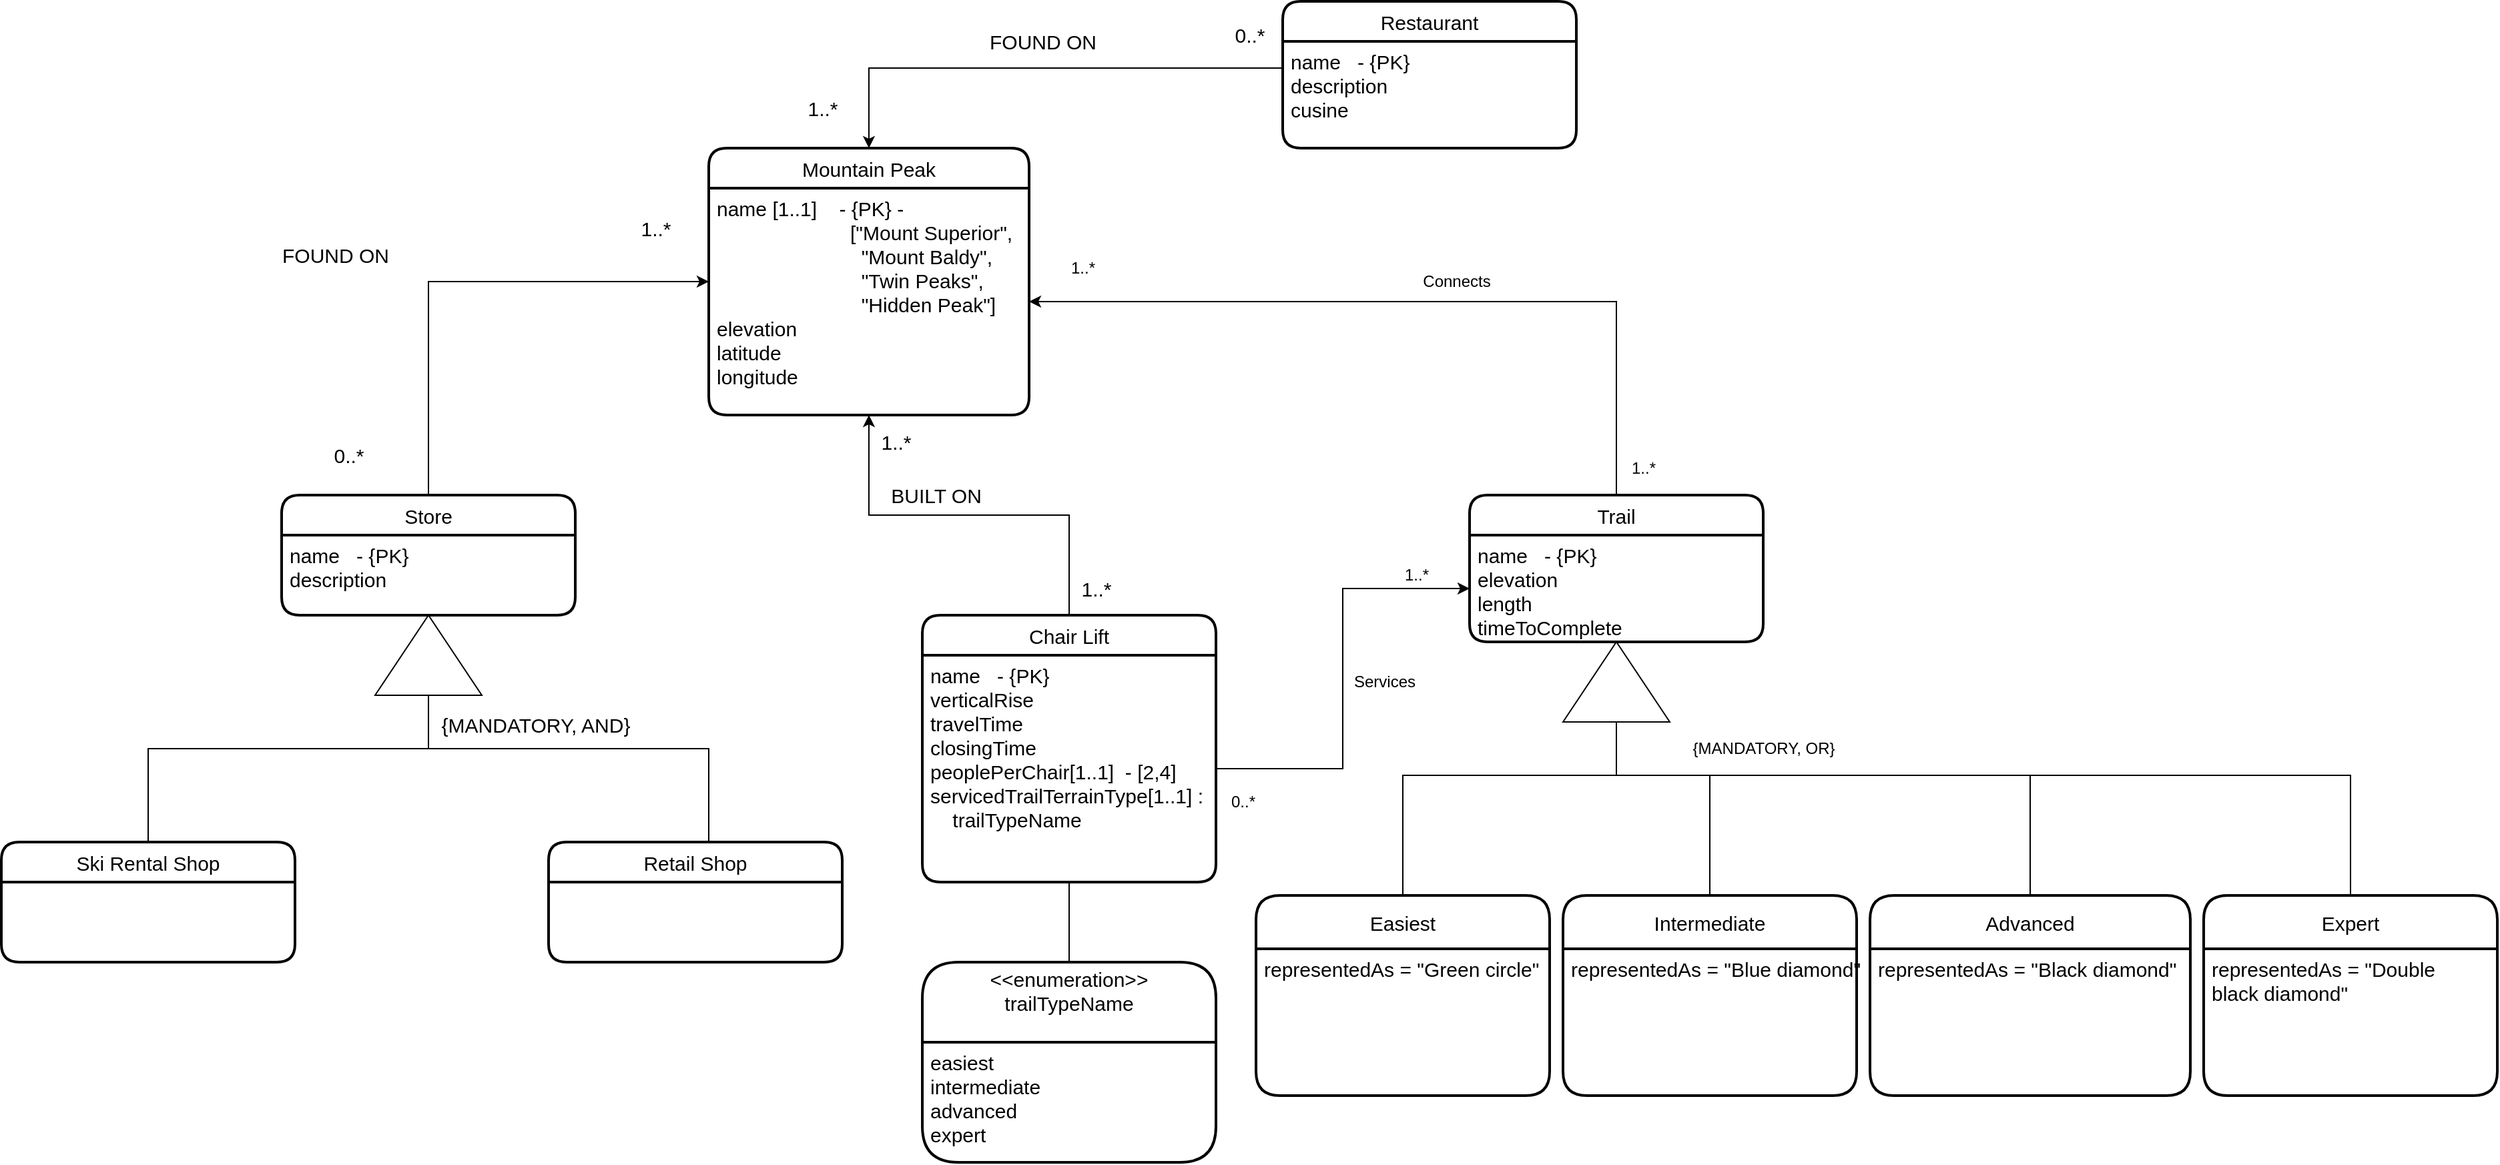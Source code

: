 <mxfile version="20.8.5" type="github">
  <diagram id="WIKZO_O39W_F3QcdNPoz" name="Page-1">
    <mxGraphModel dx="3576" dy="2934" grid="1" gridSize="10" guides="1" tooltips="1" connect="1" arrows="1" fold="1" page="1" pageScale="1" pageWidth="850" pageHeight="1100" math="0" shadow="0">
      <root>
        <mxCell id="0" />
        <mxCell id="1" parent="0" />
        <mxCell id="__Uh9FplEamvk5oUluky-12" value="Mountain Peak" style="swimlane;childLayout=stackLayout;horizontal=1;startSize=30;horizontalStack=0;rounded=1;fontSize=15;fontStyle=0;strokeWidth=2;resizeParent=0;resizeLast=1;shadow=0;dashed=0;align=center;" parent="1" vertex="1">
          <mxGeometry x="350" y="70" width="240" height="200" as="geometry" />
        </mxCell>
        <mxCell id="__Uh9FplEamvk5oUluky-13" value="name [1..1]    - {PK} - &#xa;                        [&quot;Mount Superior&quot;, &#xa;                          &quot;Mount Baldy&quot;, &#xa;                          &quot;Twin Peaks&quot;, &#xa;                          &quot;Hidden Peak&quot;]&#xa;elevation&#xa;latitude&#xa;longitude&#xa;" style="align=left;strokeColor=none;fillColor=none;spacingLeft=4;fontSize=15;verticalAlign=top;resizable=0;rotatable=0;part=1;" parent="__Uh9FplEamvk5oUluky-12" vertex="1">
          <mxGeometry y="30" width="240" height="170" as="geometry" />
        </mxCell>
        <mxCell id="__Uh9FplEamvk5oUluky-28" style="edgeStyle=orthogonalEdgeStyle;rounded=0;orthogonalLoop=1;jettySize=auto;html=1;exitX=0.5;exitY=0;exitDx=0;exitDy=0;entryX=0;entryY=0.5;entryDx=0;entryDy=0;fontSize=15;" parent="1" source="__Uh9FplEamvk5oUluky-15" target="__Uh9FplEamvk5oUluky-12" edge="1">
          <mxGeometry relative="1" as="geometry" />
        </mxCell>
        <mxCell id="__Uh9FplEamvk5oUluky-15" value="Store" style="swimlane;childLayout=stackLayout;horizontal=1;startSize=30;horizontalStack=0;rounded=1;fontSize=15;fontStyle=0;strokeWidth=2;resizeParent=0;resizeLast=1;shadow=0;dashed=0;align=center;" parent="1" vertex="1">
          <mxGeometry x="30" y="330" width="220" height="90" as="geometry" />
        </mxCell>
        <mxCell id="__Uh9FplEamvk5oUluky-16" value="name   - {PK}&#xa;description&#xa;" style="align=left;strokeColor=none;fillColor=none;spacingLeft=4;fontSize=15;verticalAlign=top;resizable=0;rotatable=0;part=1;" parent="__Uh9FplEamvk5oUluky-15" vertex="1">
          <mxGeometry y="30" width="220" height="60" as="geometry" />
        </mxCell>
        <mxCell id="__Uh9FplEamvk5oUluky-17" value="Retail Shop" style="swimlane;childLayout=stackLayout;horizontal=1;startSize=30;horizontalStack=0;rounded=1;fontSize=15;fontStyle=0;strokeWidth=2;resizeParent=0;resizeLast=1;shadow=0;dashed=0;align=center;" parent="1" vertex="1">
          <mxGeometry x="230" y="590" width="220" height="90" as="geometry" />
        </mxCell>
        <mxCell id="__Uh9FplEamvk5oUluky-19" value="Ski Rental Shop" style="swimlane;childLayout=stackLayout;horizontal=1;startSize=30;horizontalStack=0;rounded=1;fontSize=15;fontStyle=0;strokeWidth=2;resizeParent=0;resizeLast=1;shadow=0;dashed=0;align=center;" parent="1" vertex="1">
          <mxGeometry x="-180" y="590" width="220" height="90" as="geometry" />
        </mxCell>
        <mxCell id="__Uh9FplEamvk5oUluky-23" value="" style="triangle;whiteSpace=wrap;html=1;fontSize=15;rotation=-90;" parent="1" vertex="1">
          <mxGeometry x="110" y="410" width="60" height="80" as="geometry" />
        </mxCell>
        <mxCell id="__Uh9FplEamvk5oUluky-27" value="{MANDATORY, AND}" style="text;html=1;align=center;verticalAlign=middle;resizable=0;points=[];autosize=1;strokeColor=none;fillColor=none;fontSize=15;" parent="1" vertex="1">
          <mxGeometry x="135" y="487" width="170" height="30" as="geometry" />
        </mxCell>
        <mxCell id="__Uh9FplEamvk5oUluky-29" value="0..*" style="text;html=1;align=center;verticalAlign=middle;resizable=0;points=[];autosize=1;strokeColor=none;fillColor=none;fontSize=15;" parent="1" vertex="1">
          <mxGeometry x="55" y="285" width="50" height="30" as="geometry" />
        </mxCell>
        <mxCell id="__Uh9FplEamvk5oUluky-30" value="1..*" style="text;html=1;align=center;verticalAlign=middle;resizable=0;points=[];autosize=1;strokeColor=none;fillColor=none;fontSize=15;" parent="1" vertex="1">
          <mxGeometry x="285" y="115" width="50" height="30" as="geometry" />
        </mxCell>
        <mxCell id="__Uh9FplEamvk5oUluky-31" value="FOUND ON" style="text;html=1;align=center;verticalAlign=middle;resizable=0;points=[];autosize=1;strokeColor=none;fillColor=none;fontSize=15;" parent="1" vertex="1">
          <mxGeometry x="20" y="135" width="100" height="30" as="geometry" />
        </mxCell>
        <mxCell id="__Uh9FplEamvk5oUluky-32" value="Restaurant" style="swimlane;childLayout=stackLayout;horizontal=1;startSize=30;horizontalStack=0;rounded=1;fontSize=15;fontStyle=0;strokeWidth=2;resizeParent=0;resizeLast=1;shadow=0;dashed=0;align=center;" parent="1" vertex="1">
          <mxGeometry x="780" y="-40" width="220" height="110" as="geometry" />
        </mxCell>
        <mxCell id="__Uh9FplEamvk5oUluky-33" value="name   - {PK}&#xa;description&#xa;cusine&#xa;&#xa;&#xa;" style="align=left;strokeColor=none;fillColor=none;spacingLeft=4;fontSize=15;verticalAlign=top;resizable=0;rotatable=0;part=1;" parent="__Uh9FplEamvk5oUluky-32" vertex="1">
          <mxGeometry y="30" width="220" height="80" as="geometry" />
        </mxCell>
        <mxCell id="__Uh9FplEamvk5oUluky-35" style="edgeStyle=orthogonalEdgeStyle;rounded=0;orthogonalLoop=1;jettySize=auto;html=1;exitX=0;exitY=0.25;exitDx=0;exitDy=0;entryX=0.5;entryY=0;entryDx=0;entryDy=0;fontSize=15;" parent="1" source="__Uh9FplEamvk5oUluky-33" target="__Uh9FplEamvk5oUluky-12" edge="1">
          <mxGeometry relative="1" as="geometry" />
        </mxCell>
        <mxCell id="__Uh9FplEamvk5oUluky-36" value="FOUND ON" style="text;html=1;align=center;verticalAlign=middle;resizable=0;points=[];autosize=1;strokeColor=none;fillColor=none;fontSize=15;" parent="1" vertex="1">
          <mxGeometry x="550" y="-25" width="100" height="30" as="geometry" />
        </mxCell>
        <mxCell id="__Uh9FplEamvk5oUluky-37" value="0..*" style="text;html=1;align=center;verticalAlign=middle;resizable=0;points=[];autosize=1;strokeColor=none;fillColor=none;fontSize=15;" parent="1" vertex="1">
          <mxGeometry x="730" y="-30" width="50" height="30" as="geometry" />
        </mxCell>
        <mxCell id="__Uh9FplEamvk5oUluky-38" value="1..*" style="text;html=1;align=center;verticalAlign=middle;resizable=0;points=[];autosize=1;strokeColor=none;fillColor=none;fontSize=15;" parent="1" vertex="1">
          <mxGeometry x="410" y="25" width="50" height="30" as="geometry" />
        </mxCell>
        <mxCell id="__Uh9FplEamvk5oUluky-41" style="edgeStyle=orthogonalEdgeStyle;rounded=0;orthogonalLoop=1;jettySize=auto;html=1;exitX=0.5;exitY=0;exitDx=0;exitDy=0;entryX=0.5;entryY=1;entryDx=0;entryDy=0;fontSize=15;" parent="1" source="__Uh9FplEamvk5oUluky-39" target="__Uh9FplEamvk5oUluky-12" edge="1">
          <mxGeometry relative="1" as="geometry" />
        </mxCell>
        <mxCell id="__Uh9FplEamvk5oUluky-39" value="Chair Lift" style="swimlane;childLayout=stackLayout;horizontal=1;startSize=30;horizontalStack=0;rounded=1;fontSize=15;fontStyle=0;strokeWidth=2;resizeParent=0;resizeLast=1;shadow=0;dashed=0;align=center;" parent="1" vertex="1">
          <mxGeometry x="510" y="420" width="220" height="200" as="geometry" />
        </mxCell>
        <mxCell id="__Uh9FplEamvk5oUluky-40" value="name   - {PK}&#xa;verticalRise&#xa;travelTime&#xa;closingTime&#xa;peoplePerChair[1..1]  - [2,4]&#xa;servicedTrailTerrainType[1..1] :&#xa;    trailTypeName&#xa;&#xa;&#xa;&#xa;" style="align=left;strokeColor=none;fillColor=none;spacingLeft=4;fontSize=15;verticalAlign=top;resizable=0;rotatable=0;part=1;" parent="__Uh9FplEamvk5oUluky-39" vertex="1">
          <mxGeometry y="30" width="220" height="170" as="geometry" />
        </mxCell>
        <mxCell id="__Uh9FplEamvk5oUluky-42" value="1..*" style="text;html=1;align=center;verticalAlign=middle;resizable=0;points=[];autosize=1;strokeColor=none;fillColor=none;fontSize=15;" parent="1" vertex="1">
          <mxGeometry x="465" y="275" width="50" height="30" as="geometry" />
        </mxCell>
        <mxCell id="__Uh9FplEamvk5oUluky-43" value="1..*" style="text;html=1;align=center;verticalAlign=middle;resizable=0;points=[];autosize=1;strokeColor=none;fillColor=none;fontSize=15;" parent="1" vertex="1">
          <mxGeometry x="615" y="385" width="50" height="30" as="geometry" />
        </mxCell>
        <mxCell id="__Uh9FplEamvk5oUluky-44" value="BUILT ON" style="text;html=1;align=center;verticalAlign=middle;resizable=0;points=[];autosize=1;strokeColor=none;fillColor=none;fontSize=15;" parent="1" vertex="1">
          <mxGeometry x="475" y="315" width="90" height="30" as="geometry" />
        </mxCell>
        <mxCell id="orbKIHzd0-_m-krfdX9Z-1" style="edgeStyle=orthogonalEdgeStyle;rounded=0;orthogonalLoop=1;jettySize=auto;html=1;exitX=0.5;exitY=0;exitDx=0;exitDy=0;entryX=1;entryY=0.5;entryDx=0;entryDy=0;" edge="1" parent="1" source="__Uh9FplEamvk5oUluky-45" target="__Uh9FplEamvk5oUluky-13">
          <mxGeometry relative="1" as="geometry" />
        </mxCell>
        <mxCell id="__Uh9FplEamvk5oUluky-45" value="Trail" style="swimlane;childLayout=stackLayout;horizontal=1;startSize=30;horizontalStack=0;rounded=1;fontSize=15;fontStyle=0;strokeWidth=2;resizeParent=0;resizeLast=1;shadow=0;dashed=0;align=center;" parent="1" vertex="1">
          <mxGeometry x="920" y="330" width="220" height="110" as="geometry" />
        </mxCell>
        <mxCell id="__Uh9FplEamvk5oUluky-46" value="name   - {PK}&#xa;elevation&#xa;length&#xa;timeToComplete&#xa;&#xa;&#xa;&#xa;" style="align=left;strokeColor=none;fillColor=none;spacingLeft=4;fontSize=15;verticalAlign=top;resizable=0;rotatable=0;part=1;" parent="__Uh9FplEamvk5oUluky-45" vertex="1">
          <mxGeometry y="30" width="220" height="80" as="geometry" />
        </mxCell>
        <mxCell id="orbKIHzd0-_m-krfdX9Z-2" value="1..*" style="text;html=1;align=center;verticalAlign=middle;resizable=0;points=[];autosize=1;strokeColor=none;fillColor=none;" vertex="1" parent="1">
          <mxGeometry x="610" y="145" width="40" height="30" as="geometry" />
        </mxCell>
        <mxCell id="orbKIHzd0-_m-krfdX9Z-3" value="1..*" style="text;html=1;align=center;verticalAlign=middle;resizable=0;points=[];autosize=1;strokeColor=none;fillColor=none;" vertex="1" parent="1">
          <mxGeometry x="1030" y="295" width="40" height="30" as="geometry" />
        </mxCell>
        <mxCell id="orbKIHzd0-_m-krfdX9Z-4" value="Connects" style="text;html=1;align=center;verticalAlign=middle;resizable=0;points=[];autosize=1;strokeColor=none;fillColor=none;" vertex="1" parent="1">
          <mxGeometry x="875" y="155" width="70" height="30" as="geometry" />
        </mxCell>
        <mxCell id="orbKIHzd0-_m-krfdX9Z-5" style="edgeStyle=orthogonalEdgeStyle;rounded=0;orthogonalLoop=1;jettySize=auto;html=1;exitX=1;exitY=0.5;exitDx=0;exitDy=0;entryX=0;entryY=0.5;entryDx=0;entryDy=0;" edge="1" parent="1" source="__Uh9FplEamvk5oUluky-40" target="__Uh9FplEamvk5oUluky-46">
          <mxGeometry relative="1" as="geometry" />
        </mxCell>
        <mxCell id="orbKIHzd0-_m-krfdX9Z-6" value="0..*" style="text;html=1;align=center;verticalAlign=middle;resizable=0;points=[];autosize=1;strokeColor=none;fillColor=none;" vertex="1" parent="1">
          <mxGeometry x="730" y="545" width="40" height="30" as="geometry" />
        </mxCell>
        <mxCell id="orbKIHzd0-_m-krfdX9Z-7" value="1..*" style="text;html=1;align=center;verticalAlign=middle;resizable=0;points=[];autosize=1;strokeColor=none;fillColor=none;" vertex="1" parent="1">
          <mxGeometry x="860" y="375" width="40" height="30" as="geometry" />
        </mxCell>
        <mxCell id="orbKIHzd0-_m-krfdX9Z-8" value="Services" style="text;html=1;align=center;verticalAlign=middle;resizable=0;points=[];autosize=1;strokeColor=none;fillColor=none;" vertex="1" parent="1">
          <mxGeometry x="821" y="455" width="70" height="30" as="geometry" />
        </mxCell>
        <mxCell id="orbKIHzd0-_m-krfdX9Z-10" value="" style="endArrow=none;html=1;rounded=0;exitX=0.5;exitY=0;exitDx=0;exitDy=0;entryX=0;entryY=0.5;entryDx=0;entryDy=0;" edge="1" parent="1" source="__Uh9FplEamvk5oUluky-19" target="__Uh9FplEamvk5oUluky-23">
          <mxGeometry width="50" height="50" relative="1" as="geometry">
            <mxPoint x="410" y="670" as="sourcePoint" />
            <mxPoint x="140" y="490" as="targetPoint" />
            <Array as="points">
              <mxPoint x="-70" y="520" />
              <mxPoint x="140" y="520" />
            </Array>
          </mxGeometry>
        </mxCell>
        <mxCell id="orbKIHzd0-_m-krfdX9Z-11" value="" style="endArrow=none;html=1;rounded=0;" edge="1" parent="1">
          <mxGeometry width="50" height="50" relative="1" as="geometry">
            <mxPoint x="350" y="590" as="sourcePoint" />
            <mxPoint x="140" y="520" as="targetPoint" />
            <Array as="points">
              <mxPoint x="350" y="520" />
            </Array>
          </mxGeometry>
        </mxCell>
        <mxCell id="orbKIHzd0-_m-krfdX9Z-19" value="&lt;&lt;enumeration&gt;&gt;&#xa;trailTypeName&#xa;" style="swimlane;childLayout=stackLayout;horizontal=1;startSize=60;horizontalStack=0;rounded=1;fontSize=15;fontStyle=0;strokeWidth=2;resizeParent=0;resizeLast=1;shadow=0;dashed=0;align=center;" vertex="1" parent="1">
          <mxGeometry x="510" y="680" width="220" height="150" as="geometry" />
        </mxCell>
        <mxCell id="orbKIHzd0-_m-krfdX9Z-20" value="easiest&#xa;intermediate&#xa;advanced&#xa;expert&#xa;" style="align=left;strokeColor=none;fillColor=none;spacingLeft=4;fontSize=15;verticalAlign=top;resizable=0;rotatable=0;part=1;" vertex="1" parent="orbKIHzd0-_m-krfdX9Z-19">
          <mxGeometry y="60" width="220" height="90" as="geometry" />
        </mxCell>
        <mxCell id="orbKIHzd0-_m-krfdX9Z-21" value="" style="endArrow=none;html=1;rounded=0;entryX=0.5;entryY=1;entryDx=0;entryDy=0;exitX=0.5;exitY=0;exitDx=0;exitDy=0;" edge="1" parent="1" source="orbKIHzd0-_m-krfdX9Z-19" target="__Uh9FplEamvk5oUluky-40">
          <mxGeometry width="50" height="50" relative="1" as="geometry">
            <mxPoint x="620" y="670" as="sourcePoint" />
            <mxPoint x="630" y="540" as="targetPoint" />
          </mxGeometry>
        </mxCell>
        <mxCell id="orbKIHzd0-_m-krfdX9Z-23" value="Easiest" style="swimlane;childLayout=stackLayout;horizontal=1;startSize=40;horizontalStack=0;rounded=1;fontSize=15;fontStyle=0;strokeWidth=2;resizeParent=0;resizeLast=1;shadow=0;dashed=0;align=center;" vertex="1" parent="1">
          <mxGeometry x="760" y="630" width="220" height="150" as="geometry" />
        </mxCell>
        <mxCell id="orbKIHzd0-_m-krfdX9Z-24" value="representedAs = &quot;Green circle&quot;" style="align=left;strokeColor=none;fillColor=none;spacingLeft=4;fontSize=15;verticalAlign=top;resizable=0;rotatable=0;part=1;" vertex="1" parent="orbKIHzd0-_m-krfdX9Z-23">
          <mxGeometry y="40" width="220" height="110" as="geometry" />
        </mxCell>
        <mxCell id="orbKIHzd0-_m-krfdX9Z-25" value="Intermediate" style="swimlane;childLayout=stackLayout;horizontal=1;startSize=40;horizontalStack=0;rounded=1;fontSize=15;fontStyle=0;strokeWidth=2;resizeParent=0;resizeLast=1;shadow=0;dashed=0;align=center;" vertex="1" parent="1">
          <mxGeometry x="990" y="630" width="220" height="150" as="geometry" />
        </mxCell>
        <mxCell id="orbKIHzd0-_m-krfdX9Z-26" value="representedAs = &quot;Blue diamond&quot;" style="align=left;strokeColor=none;fillColor=none;spacingLeft=4;fontSize=15;verticalAlign=top;resizable=0;rotatable=0;part=1;" vertex="1" parent="orbKIHzd0-_m-krfdX9Z-25">
          <mxGeometry y="40" width="220" height="110" as="geometry" />
        </mxCell>
        <mxCell id="orbKIHzd0-_m-krfdX9Z-27" value="Advanced" style="swimlane;childLayout=stackLayout;horizontal=1;startSize=40;horizontalStack=0;rounded=1;fontSize=15;fontStyle=0;strokeWidth=2;resizeParent=0;resizeLast=1;shadow=0;dashed=0;align=center;" vertex="1" parent="1">
          <mxGeometry x="1220" y="630" width="240" height="150" as="geometry" />
        </mxCell>
        <mxCell id="orbKIHzd0-_m-krfdX9Z-28" value="representedAs = &quot;Black diamond&quot;" style="align=left;strokeColor=none;fillColor=none;spacingLeft=4;fontSize=15;verticalAlign=top;resizable=0;rotatable=0;part=1;" vertex="1" parent="orbKIHzd0-_m-krfdX9Z-27">
          <mxGeometry y="40" width="240" height="110" as="geometry" />
        </mxCell>
        <mxCell id="orbKIHzd0-_m-krfdX9Z-29" value="Expert" style="swimlane;childLayout=stackLayout;horizontal=1;startSize=40;horizontalStack=0;rounded=1;fontSize=15;fontStyle=0;strokeWidth=2;resizeParent=0;resizeLast=1;shadow=0;dashed=0;align=center;" vertex="1" parent="1">
          <mxGeometry x="1470" y="630" width="220" height="150" as="geometry" />
        </mxCell>
        <mxCell id="orbKIHzd0-_m-krfdX9Z-30" value="representedAs = &quot;Double &#xa;black diamond&quot;" style="align=left;strokeColor=none;fillColor=none;spacingLeft=4;fontSize=15;verticalAlign=top;resizable=0;rotatable=0;part=1;" vertex="1" parent="orbKIHzd0-_m-krfdX9Z-29">
          <mxGeometry y="40" width="220" height="110" as="geometry" />
        </mxCell>
        <mxCell id="orbKIHzd0-_m-krfdX9Z-31" value="" style="triangle;whiteSpace=wrap;html=1;rotation=-90;" vertex="1" parent="1">
          <mxGeometry x="1000" y="430" width="60" height="80" as="geometry" />
        </mxCell>
        <mxCell id="orbKIHzd0-_m-krfdX9Z-32" value="" style="endArrow=none;html=1;rounded=0;entryX=0;entryY=0.5;entryDx=0;entryDy=0;exitX=0.5;exitY=0;exitDx=0;exitDy=0;" edge="1" parent="1" source="orbKIHzd0-_m-krfdX9Z-23" target="orbKIHzd0-_m-krfdX9Z-31">
          <mxGeometry width="50" height="50" relative="1" as="geometry">
            <mxPoint x="880" y="540" as="sourcePoint" />
            <mxPoint x="850" y="520" as="targetPoint" />
            <Array as="points">
              <mxPoint x="870" y="540" />
              <mxPoint x="1030" y="540" />
            </Array>
          </mxGeometry>
        </mxCell>
        <mxCell id="orbKIHzd0-_m-krfdX9Z-33" value="" style="endArrow=none;html=1;rounded=0;exitX=0.5;exitY=0;exitDx=0;exitDy=0;" edge="1" parent="1" source="orbKIHzd0-_m-krfdX9Z-25">
          <mxGeometry width="50" height="50" relative="1" as="geometry">
            <mxPoint x="1100" y="620" as="sourcePoint" />
            <mxPoint x="1030" y="540" as="targetPoint" />
            <Array as="points">
              <mxPoint x="1100" y="540" />
            </Array>
          </mxGeometry>
        </mxCell>
        <mxCell id="orbKIHzd0-_m-krfdX9Z-34" value="" style="endArrow=none;html=1;rounded=0;entryX=0.5;entryY=0;entryDx=0;entryDy=0;" edge="1" parent="1" target="orbKIHzd0-_m-krfdX9Z-27">
          <mxGeometry width="50" height="50" relative="1" as="geometry">
            <mxPoint x="1100" y="540" as="sourcePoint" />
            <mxPoint x="1340" y="540" as="targetPoint" />
            <Array as="points">
              <mxPoint x="1340" y="540" />
            </Array>
          </mxGeometry>
        </mxCell>
        <mxCell id="orbKIHzd0-_m-krfdX9Z-35" value="" style="endArrow=none;html=1;rounded=0;exitX=0.5;exitY=0;exitDx=0;exitDy=0;" edge="1" parent="1" source="orbKIHzd0-_m-krfdX9Z-29">
          <mxGeometry width="50" height="50" relative="1" as="geometry">
            <mxPoint x="1580" y="620" as="sourcePoint" />
            <mxPoint x="1340" y="540" as="targetPoint" />
            <Array as="points">
              <mxPoint x="1580" y="540" />
            </Array>
          </mxGeometry>
        </mxCell>
        <mxCell id="orbKIHzd0-_m-krfdX9Z-36" value="{MANDATORY, OR}" style="text;html=1;align=center;verticalAlign=middle;resizable=0;points=[];autosize=1;strokeColor=none;fillColor=none;" vertex="1" parent="1">
          <mxGeometry x="1075" y="505" width="130" height="30" as="geometry" />
        </mxCell>
      </root>
    </mxGraphModel>
  </diagram>
</mxfile>
